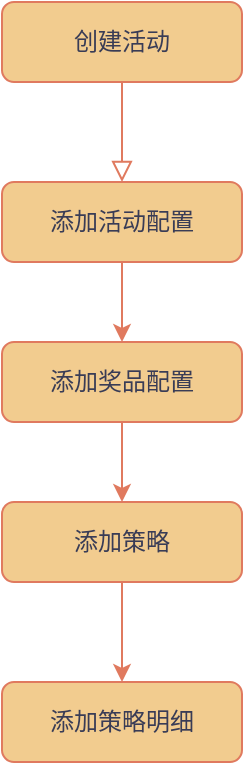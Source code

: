 <mxfile version="21.2.9" type="github" pages="2">
  <diagram id="C5RBs43oDa-KdzZeNtuy" name="创建活动">
    <mxGraphModel dx="1050" dy="549" grid="1" gridSize="10" guides="1" tooltips="1" connect="1" arrows="1" fold="1" page="1" pageScale="1" pageWidth="827" pageHeight="1169" math="0" shadow="0">
      <root>
        <mxCell id="WIyWlLk6GJQsqaUBKTNV-0" />
        <mxCell id="WIyWlLk6GJQsqaUBKTNV-1" parent="WIyWlLk6GJQsqaUBKTNV-0" />
        <mxCell id="WIyWlLk6GJQsqaUBKTNV-2" value="" style="rounded=0;html=1;jettySize=auto;orthogonalLoop=1;fontSize=11;endArrow=block;endFill=0;endSize=8;strokeWidth=1;shadow=0;labelBackgroundColor=none;edgeStyle=orthogonalEdgeStyle;strokeColor=#E07A5F;fontColor=default;" parent="WIyWlLk6GJQsqaUBKTNV-1" source="WIyWlLk6GJQsqaUBKTNV-3" edge="1">
          <mxGeometry relative="1" as="geometry">
            <mxPoint x="220" y="170" as="targetPoint" />
          </mxGeometry>
        </mxCell>
        <mxCell id="WIyWlLk6GJQsqaUBKTNV-3" value="创建活动" style="rounded=1;whiteSpace=wrap;html=1;fontSize=12;glass=0;strokeWidth=1;shadow=0;labelBackgroundColor=none;fillColor=#F2CC8F;strokeColor=#E07A5F;fontColor=#393C56;" parent="WIyWlLk6GJQsqaUBKTNV-1" vertex="1">
          <mxGeometry x="160" y="80" width="120" height="40" as="geometry" />
        </mxCell>
        <mxCell id="NRBCZEfhZqXu91uGqOcq-2" value="" style="edgeStyle=orthogonalEdgeStyle;rounded=0;orthogonalLoop=1;jettySize=auto;html=1;labelBackgroundColor=none;strokeColor=#E07A5F;fontColor=default;" edge="1" parent="WIyWlLk6GJQsqaUBKTNV-1" source="WIyWlLk6GJQsqaUBKTNV-7" target="WIyWlLk6GJQsqaUBKTNV-12">
          <mxGeometry relative="1" as="geometry" />
        </mxCell>
        <mxCell id="WIyWlLk6GJQsqaUBKTNV-7" value="添加活动配置" style="rounded=1;whiteSpace=wrap;html=1;fontSize=12;glass=0;strokeWidth=1;shadow=0;labelBackgroundColor=none;fillColor=#F2CC8F;strokeColor=#E07A5F;fontColor=#393C56;" parent="WIyWlLk6GJQsqaUBKTNV-1" vertex="1">
          <mxGeometry x="160" y="170" width="120" height="40" as="geometry" />
        </mxCell>
        <mxCell id="NRBCZEfhZqXu91uGqOcq-4" value="" style="edgeStyle=orthogonalEdgeStyle;rounded=0;orthogonalLoop=1;jettySize=auto;html=1;labelBackgroundColor=none;strokeColor=#E07A5F;fontColor=default;" edge="1" parent="WIyWlLk6GJQsqaUBKTNV-1" source="WIyWlLk6GJQsqaUBKTNV-11" target="NRBCZEfhZqXu91uGqOcq-0">
          <mxGeometry relative="1" as="geometry" />
        </mxCell>
        <mxCell id="WIyWlLk6GJQsqaUBKTNV-11" value="添加策略" style="rounded=1;whiteSpace=wrap;html=1;fontSize=12;glass=0;strokeWidth=1;shadow=0;labelBackgroundColor=none;fillColor=#F2CC8F;strokeColor=#E07A5F;fontColor=#393C56;" parent="WIyWlLk6GJQsqaUBKTNV-1" vertex="1">
          <mxGeometry x="160" y="330" width="120" height="40" as="geometry" />
        </mxCell>
        <mxCell id="NRBCZEfhZqXu91uGqOcq-3" value="" style="edgeStyle=orthogonalEdgeStyle;rounded=0;orthogonalLoop=1;jettySize=auto;html=1;labelBackgroundColor=none;strokeColor=#E07A5F;fontColor=default;" edge="1" parent="WIyWlLk6GJQsqaUBKTNV-1" source="WIyWlLk6GJQsqaUBKTNV-12" target="WIyWlLk6GJQsqaUBKTNV-11">
          <mxGeometry relative="1" as="geometry" />
        </mxCell>
        <mxCell id="WIyWlLk6GJQsqaUBKTNV-12" value="添加奖品配置" style="rounded=1;whiteSpace=wrap;html=1;fontSize=12;glass=0;strokeWidth=1;shadow=0;labelBackgroundColor=none;fillColor=#F2CC8F;strokeColor=#E07A5F;fontColor=#393C56;" parent="WIyWlLk6GJQsqaUBKTNV-1" vertex="1">
          <mxGeometry x="160" y="250" width="120" height="40" as="geometry" />
        </mxCell>
        <mxCell id="NRBCZEfhZqXu91uGqOcq-0" value="添加策略明细" style="rounded=1;whiteSpace=wrap;html=1;fontSize=12;glass=0;strokeWidth=1;shadow=0;labelBackgroundColor=none;fillColor=#F2CC8F;strokeColor=#E07A5F;fontColor=#393C56;" vertex="1" parent="WIyWlLk6GJQsqaUBKTNV-1">
          <mxGeometry x="160" y="420" width="120" height="40" as="geometry" />
        </mxCell>
      </root>
    </mxGraphModel>
  </diagram>
  <diagram id="ECwiSCp8HuZSMyAcB4ne" name="抽奖流程">
    <mxGraphModel dx="2327" dy="1953" grid="1" gridSize="10" guides="1" tooltips="1" connect="1" arrows="1" fold="1" page="1" pageScale="1" pageWidth="827" pageHeight="1169" math="0" shadow="0">
      <root>
        <mxCell id="0" />
        <mxCell id="1" parent="0" />
        <mxCell id="-Rx22H82Bghy7LqqbVZF-41" value="" style="edgeStyle=orthogonalEdgeStyle;rounded=0;orthogonalLoop=1;jettySize=auto;html=1;strokeColor=#E07A5F;fontColor=#393C56;fillColor=#F2CC8F;" edge="1" parent="1" source="-Rx22H82Bghy7LqqbVZF-2" target="-Rx22H82Bghy7LqqbVZF-13">
          <mxGeometry relative="1" as="geometry" />
        </mxCell>
        <mxCell id="-Rx22H82Bghy7LqqbVZF-2" value="开始" style="rounded=1;whiteSpace=wrap;html=1;strokeColor=#E07A5F;fontColor=#393C56;fillColor=#F2CC8F;labelBackgroundColor=none;" vertex="1" parent="1">
          <mxGeometry x="250" y="-20" width="120" height="60" as="geometry" />
        </mxCell>
        <mxCell id="-Rx22H82Bghy7LqqbVZF-43" value="" style="edgeStyle=orthogonalEdgeStyle;rounded=0;orthogonalLoop=1;jettySize=auto;html=1;strokeColor=#E07A5F;fontColor=#393C56;fillColor=#F2CC8F;" edge="1" parent="1" source="-Rx22H82Bghy7LqqbVZF-3" target="-Rx22H82Bghy7LqqbVZF-5">
          <mxGeometry relative="1" as="geometry" />
        </mxCell>
        <mxCell id="-Rx22H82Bghy7LqqbVZF-3" value="检查和初始化数据" style="rounded=0;whiteSpace=wrap;html=1;strokeColor=#E07A5F;fontColor=#393C56;fillColor=#F2CC8F;" vertex="1" parent="1">
          <mxGeometry x="250" y="200" width="120" height="60" as="geometry" />
        </mxCell>
        <mxCell id="-Rx22H82Bghy7LqqbVZF-4" value="结束" style="rounded=1;whiteSpace=wrap;html=1;strokeColor=#E07A5F;fontColor=#393C56;fillColor=#F2CC8F;labelBackgroundColor=none;" vertex="1" parent="1">
          <mxGeometry x="1040" y="1050" width="120" height="60" as="geometry" />
        </mxCell>
        <mxCell id="-Rx22H82Bghy7LqqbVZF-50" value="" style="edgeStyle=orthogonalEdgeStyle;rounded=0;orthogonalLoop=1;jettySize=auto;html=1;strokeColor=#E07A5F;fontColor=#393C56;fillColor=#F2CC8F;" edge="1" parent="1" source="-Rx22H82Bghy7LqqbVZF-6" target="-Rx22H82Bghy7LqqbVZF-11">
          <mxGeometry relative="1" as="geometry" />
        </mxCell>
        <mxCell id="-Rx22H82Bghy7LqqbVZF-6" value="初始化数据" style="rounded=0;whiteSpace=wrap;html=1;strokeColor=#E07A5F;fontColor=#393C56;fillColor=#F2CC8F;" vertex="1" parent="1">
          <mxGeometry x="250" y="552" width="120" height="65" as="geometry" />
        </mxCell>
        <mxCell id="-Rx22H82Bghy7LqqbVZF-9" value="" style="edgeStyle=orthogonalEdgeStyle;rounded=0;orthogonalLoop=1;jettySize=auto;html=1;strokeColor=#E07A5F;fontColor=#393C56;fillColor=#F2CC8F;" edge="1" parent="1" source="-Rx22H82Bghy7LqqbVZF-8" target="-Rx22H82Bghy7LqqbVZF-6">
          <mxGeometry relative="1" as="geometry" />
        </mxCell>
        <mxCell id="-Rx22H82Bghy7LqqbVZF-48" style="edgeStyle=orthogonalEdgeStyle;rounded=0;orthogonalLoop=1;jettySize=auto;html=1;strokeColor=#E07A5F;fontColor=#393C56;fillColor=#F2CC8F;" edge="1" parent="1" source="-Rx22H82Bghy7LqqbVZF-8" target="-Rx22H82Bghy7LqqbVZF-4">
          <mxGeometry relative="1" as="geometry" />
        </mxCell>
        <mxCell id="-Rx22H82Bghy7LqqbVZF-49" value="否" style="edgeLabel;html=1;align=center;verticalAlign=middle;resizable=0;points=[];fontColor=#393C56;" vertex="1" connectable="0" parent="-Rx22H82Bghy7LqqbVZF-48">
          <mxGeometry x="-0.845" y="1" relative="1" as="geometry">
            <mxPoint as="offset" />
          </mxGeometry>
        </mxCell>
        <mxCell id="-Rx22H82Bghy7LqqbVZF-8" value="检查数据是否有初始化" style="rhombus;whiteSpace=wrap;html=1;strokeColor=#E07A5F;fontColor=#393C56;fillColor=#F2CC8F;" vertex="1" parent="1">
          <mxGeometry x="255" y="390" width="110" height="120" as="geometry" />
        </mxCell>
        <mxCell id="-Rx22H82Bghy7LqqbVZF-10" value="否" style="text;html=1;strokeColor=none;fillColor=none;align=center;verticalAlign=middle;whiteSpace=wrap;rounded=0;fontColor=#393C56;" vertex="1" parent="1">
          <mxGeometry x="305" y="510" width="60" height="30" as="geometry" />
        </mxCell>
        <mxCell id="-Rx22H82Bghy7LqqbVZF-51" value="" style="edgeStyle=orthogonalEdgeStyle;rounded=0;orthogonalLoop=1;jettySize=auto;html=1;strokeColor=#E07A5F;fontColor=#393C56;fillColor=#F2CC8F;" edge="1" parent="1" source="-Rx22H82Bghy7LqqbVZF-11" target="-Rx22H82Bghy7LqqbVZF-12">
          <mxGeometry relative="1" as="geometry" />
        </mxCell>
        <mxCell id="-Rx22H82Bghy7LqqbVZF-11" value="保存奖品概率信息" style="rounded=0;whiteSpace=wrap;html=1;strokeColor=#E07A5F;fontColor=#393C56;fillColor=#F2CC8F;" vertex="1" parent="1">
          <mxGeometry x="390" y="552" width="120" height="65" as="geometry" />
        </mxCell>
        <mxCell id="-Rx22H82Bghy7LqqbVZF-12" value="单项概率缓存抽奖信息" style="rounded=0;whiteSpace=wrap;html=1;strokeColor=#E07A5F;fontColor=#393C56;fillColor=#F2CC8F;" vertex="1" parent="1">
          <mxGeometry x="540" y="552" width="120" height="65" as="geometry" />
        </mxCell>
        <mxCell id="-Rx22H82Bghy7LqqbVZF-55" value="" style="edgeStyle=orthogonalEdgeStyle;rounded=0;orthogonalLoop=1;jettySize=auto;html=1;strokeColor=#E07A5F;fontColor=#393C56;fillColor=#F2CC8F;" edge="1" parent="1" source="-Rx22H82Bghy7LqqbVZF-13" target="-Rx22H82Bghy7LqqbVZF-3">
          <mxGeometry relative="1" as="geometry" />
        </mxCell>
        <mxCell id="-Rx22H82Bghy7LqqbVZF-13" value="获取抽奖策略" style="rounded=0;whiteSpace=wrap;html=1;strokeColor=#E07A5F;fontColor=#393C56;fillColor=#F2CC8F;" vertex="1" parent="1">
          <mxGeometry x="250" y="80" width="120" height="60" as="geometry" />
        </mxCell>
        <mxCell id="-Rx22H82Bghy7LqqbVZF-58" style="edgeStyle=orthogonalEdgeStyle;rounded=0;orthogonalLoop=1;jettySize=auto;html=1;entryX=0.5;entryY=0;entryDx=0;entryDy=0;strokeColor=#E07A5F;fontColor=#393C56;fillColor=#F2CC8F;" edge="1" parent="1" source="-Rx22H82Bghy7LqqbVZF-14" target="-Rx22H82Bghy7LqqbVZF-16">
          <mxGeometry relative="1" as="geometry" />
        </mxCell>
        <mxCell id="-Rx22H82Bghy7LqqbVZF-14" value="获取不在抽奖范围内的奖品" style="rounded=0;whiteSpace=wrap;html=1;strokeColor=#E07A5F;fontColor=#393C56;fillColor=#F2CC8F;" vertex="1" parent="1">
          <mxGeometry x="255" y="670" width="120" height="60" as="geometry" />
        </mxCell>
        <mxCell id="-Rx22H82Bghy7LqqbVZF-15" value="&lt;pre style=&quot;background-color:#ffffff;color:#080808;font-family:&#39;宋体&#39;,monospace;font-size:9.8pt;&quot;&gt;包括：奖品库存为空、风控策略、临时调整等&lt;/pre&gt;" style="text;html=1;strokeColor=none;fillColor=none;align=center;verticalAlign=middle;whiteSpace=wrap;rounded=0;fontColor=#393C56;" vertex="1" parent="1">
          <mxGeometry x="-10" y="685" width="260" height="30" as="geometry" />
        </mxCell>
        <mxCell id="-Rx22H82Bghy7LqqbVZF-30" value="" style="edgeStyle=orthogonalEdgeStyle;rounded=0;orthogonalLoop=1;jettySize=auto;html=1;strokeColor=#E07A5F;fontColor=#393C56;fillColor=#F2CC8F;" edge="1" parent="1" source="-Rx22H82Bghy7LqqbVZF-16" target="-Rx22H82Bghy7LqqbVZF-20">
          <mxGeometry relative="1" as="geometry" />
        </mxCell>
        <mxCell id="-Rx22H82Bghy7LqqbVZF-31" style="edgeStyle=orthogonalEdgeStyle;rounded=0;orthogonalLoop=1;jettySize=auto;html=1;entryX=0;entryY=0.5;entryDx=0;entryDy=0;strokeColor=#E07A5F;fontColor=#393C56;fillColor=#F2CC8F;" edge="1" parent="1" source="-Rx22H82Bghy7LqqbVZF-16" target="-Rx22H82Bghy7LqqbVZF-19">
          <mxGeometry relative="1" as="geometry" />
        </mxCell>
        <mxCell id="-Rx22H82Bghy7LqqbVZF-16" value="执行抽奖算法" style="rounded=0;whiteSpace=wrap;html=1;strokeColor=#E07A5F;fontColor=#393C56;fillColor=#F2CC8F;" vertex="1" parent="1">
          <mxGeometry x="255" y="820" width="120" height="60" as="geometry" />
        </mxCell>
        <mxCell id="-Rx22H82Bghy7LqqbVZF-53" style="edgeStyle=orthogonalEdgeStyle;rounded=0;orthogonalLoop=1;jettySize=auto;html=1;entryX=0.44;entryY=0.033;entryDx=0;entryDy=0;entryPerimeter=0;strokeColor=#E07A5F;fontColor=#393C56;fillColor=#F2CC8F;" edge="1" parent="1" source="-Rx22H82Bghy7LqqbVZF-17" target="-Rx22H82Bghy7LqqbVZF-14">
          <mxGeometry relative="1" as="geometry" />
        </mxCell>
        <mxCell id="-Rx22H82Bghy7LqqbVZF-17" value="" style="swimlane;startSize=0;strokeColor=#6c8ebf;fillColor=#dae8fc;" vertex="1" parent="1">
          <mxGeometry x="180" y="190" width="500" height="440" as="geometry" />
        </mxCell>
        <mxCell id="-Rx22H82Bghy7LqqbVZF-5" value="根据策略模式获取抽奖服务" style="rounded=0;whiteSpace=wrap;html=1;strokeColor=#E07A5F;fontColor=#393C56;fillColor=#F2CC8F;" vertex="1" parent="-Rx22H82Bghy7LqqbVZF-17">
          <mxGeometry x="70" y="110" width="120" height="60" as="geometry" />
        </mxCell>
        <mxCell id="-Rx22H82Bghy7LqqbVZF-59" style="edgeStyle=orthogonalEdgeStyle;rounded=0;orthogonalLoop=1;jettySize=auto;html=1;entryX=0;entryY=0.75;entryDx=0;entryDy=0;strokeColor=#E07A5F;fontColor=#393C56;fillColor=#F2CC8F;" edge="1" parent="1" source="-Rx22H82Bghy7LqqbVZF-18" target="-Rx22H82Bghy7LqqbVZF-4">
          <mxGeometry relative="1" as="geometry">
            <Array as="points">
              <mxPoint x="315" y="1095" />
            </Array>
          </mxGeometry>
        </mxCell>
        <mxCell id="-Rx22H82Bghy7LqqbVZF-18" value="返回抽奖结果，扣将库存" style="rounded=0;whiteSpace=wrap;html=1;strokeColor=#E07A5F;fontColor=#393C56;fillColor=#F2CC8F;" vertex="1" parent="1">
          <mxGeometry x="255" y="920" width="120" height="60" as="geometry" />
        </mxCell>
        <mxCell id="-Rx22H82Bghy7LqqbVZF-32" value="" style="edgeStyle=orthogonalEdgeStyle;rounded=0;orthogonalLoop=1;jettySize=auto;html=1;strokeColor=#E07A5F;fontColor=#393C56;fillColor=#F2CC8F;" edge="1" parent="1" source="-Rx22H82Bghy7LqqbVZF-19" target="-Rx22H82Bghy7LqqbVZF-21">
          <mxGeometry relative="1" as="geometry" />
        </mxCell>
        <mxCell id="-Rx22H82Bghy7LqqbVZF-19" value="单一抽奖算法" style="rounded=0;whiteSpace=wrap;html=1;strokeColor=#E07A5F;fontColor=#393C56;fillColor=#F2CC8F;" vertex="1" parent="1">
          <mxGeometry x="450" y="770" width="120" height="60" as="geometry" />
        </mxCell>
        <mxCell id="-Rx22H82Bghy7LqqbVZF-36" value="" style="edgeStyle=orthogonalEdgeStyle;rounded=0;orthogonalLoop=1;jettySize=auto;html=1;strokeColor=#E07A5F;fontColor=#393C56;fillColor=#F2CC8F;" edge="1" parent="1" source="-Rx22H82Bghy7LqqbVZF-20" target="-Rx22H82Bghy7LqqbVZF-34">
          <mxGeometry relative="1" as="geometry" />
        </mxCell>
        <mxCell id="-Rx22H82Bghy7LqqbVZF-20" value="必中抽奖算法" style="rounded=0;whiteSpace=wrap;html=1;strokeColor=#E07A5F;fontColor=#393C56;fillColor=#F2CC8F;" vertex="1" parent="1">
          <mxGeometry x="450" y="860" width="120" height="60" as="geometry" />
        </mxCell>
        <mxCell id="-Rx22H82Bghy7LqqbVZF-33" value="" style="edgeStyle=orthogonalEdgeStyle;rounded=0;orthogonalLoop=1;jettySize=auto;html=1;strokeColor=#E07A5F;fontColor=#393C56;fillColor=#F2CC8F;" edge="1" parent="1" source="-Rx22H82Bghy7LqqbVZF-21" target="-Rx22H82Bghy7LqqbVZF-22">
          <mxGeometry relative="1" as="geometry" />
        </mxCell>
        <mxCell id="-Rx22H82Bghy7LqqbVZF-21" value="获取单项概率抽奖缓存信息" style="rounded=0;whiteSpace=wrap;html=1;strokeColor=#E07A5F;fontColor=#393C56;fillColor=#F2CC8F;" vertex="1" parent="1">
          <mxGeometry x="600" y="770" width="120" height="60" as="geometry" />
        </mxCell>
        <mxCell id="-Rx22H82Bghy7LqqbVZF-25" value="" style="edgeStyle=orthogonalEdgeStyle;rounded=0;orthogonalLoop=1;jettySize=auto;html=1;strokeColor=#E07A5F;fontColor=#393C56;fillColor=#F2CC8F;" edge="1" parent="1" source="-Rx22H82Bghy7LqqbVZF-22" target="-Rx22H82Bghy7LqqbVZF-24">
          <mxGeometry relative="1" as="geometry" />
        </mxCell>
        <mxCell id="-Rx22H82Bghy7LqqbVZF-22" value="生成随机数，根据斐波那契获取索引下标" style="rounded=0;whiteSpace=wrap;html=1;strokeColor=#E07A5F;fontColor=#393C56;fillColor=#F2CC8F;" vertex="1" parent="1">
          <mxGeometry x="750" y="770" width="120" height="60" as="geometry" />
        </mxCell>
        <mxCell id="-Rx22H82Bghy7LqqbVZF-29" style="edgeStyle=orthogonalEdgeStyle;rounded=0;orthogonalLoop=1;jettySize=auto;html=1;entryX=1;entryY=0.75;entryDx=0;entryDy=0;strokeColor=#E07A5F;fontColor=#393C56;fillColor=#F2CC8F;" edge="1" parent="1" source="-Rx22H82Bghy7LqqbVZF-24" target="-Rx22H82Bghy7LqqbVZF-18">
          <mxGeometry relative="1" as="geometry">
            <Array as="points">
              <mxPoint x="970" y="965" />
            </Array>
          </mxGeometry>
        </mxCell>
        <mxCell id="-Rx22H82Bghy7LqqbVZF-24" value="结果是否包含在被排除的奖品id中" style="rhombus;whiteSpace=wrap;html=1;strokeColor=#E07A5F;fontColor=#393C56;fillColor=#F2CC8F;" vertex="1" parent="1">
          <mxGeometry x="920" y="740" width="100" height="120" as="geometry" />
        </mxCell>
        <mxCell id="-Rx22H82Bghy7LqqbVZF-28" value="是" style="text;html=1;align=center;verticalAlign=middle;resizable=0;points=[];autosize=1;strokeColor=none;fillColor=none;fontColor=#393C56;" vertex="1" parent="1">
          <mxGeometry x="750" y="940" width="40" height="30" as="geometry" />
        </mxCell>
        <mxCell id="-Rx22H82Bghy7LqqbVZF-37" value="" style="edgeStyle=orthogonalEdgeStyle;rounded=0;orthogonalLoop=1;jettySize=auto;html=1;strokeColor=#E07A5F;fontColor=#393C56;fillColor=#F2CC8F;" edge="1" parent="1" source="-Rx22H82Bghy7LqqbVZF-34" target="-Rx22H82Bghy7LqqbVZF-35">
          <mxGeometry relative="1" as="geometry" />
        </mxCell>
        <mxCell id="-Rx22H82Bghy7LqqbVZF-34" value="获取抽奖信息，排除掉不在抽奖范围内的i奖品id值" style="rounded=0;whiteSpace=wrap;html=1;strokeColor=#E07A5F;fontColor=#393C56;fillColor=#F2CC8F;" vertex="1" parent="1">
          <mxGeometry x="600" y="860" width="120" height="60" as="geometry" />
        </mxCell>
        <mxCell id="-Rx22H82Bghy7LqqbVZF-40" style="edgeStyle=orthogonalEdgeStyle;rounded=0;orthogonalLoop=1;jettySize=auto;html=1;entryX=1;entryY=0.75;entryDx=0;entryDy=0;strokeColor=#E07A5F;fontColor=#393C56;fillColor=#F2CC8F;" edge="1" parent="1" source="-Rx22H82Bghy7LqqbVZF-35" target="-Rx22H82Bghy7LqqbVZF-18">
          <mxGeometry relative="1" as="geometry">
            <Array as="points">
              <mxPoint x="890" y="890" />
              <mxPoint x="890" y="965" />
            </Array>
          </mxGeometry>
        </mxCell>
        <mxCell id="-Rx22H82Bghy7LqqbVZF-35" value="重新计算奖品的概率值，生一个随机数，抽取中间值，返回中奖结果" style="rounded=0;whiteSpace=wrap;html=1;strokeColor=#E07A5F;fontColor=#393C56;fillColor=#F2CC8F;" vertex="1" parent="1">
          <mxGeometry x="750" y="860" width="120" height="60" as="geometry" />
        </mxCell>
        <mxCell id="-Rx22H82Bghy7LqqbVZF-44" value="" style="edgeStyle=orthogonalEdgeStyle;rounded=0;orthogonalLoop=1;jettySize=auto;html=1;strokeColor=#E07A5F;fontColor=#393C56;fillColor=#F2CC8F;" edge="1" parent="1" source="-Rx22H82Bghy7LqqbVZF-5" target="-Rx22H82Bghy7LqqbVZF-8">
          <mxGeometry relative="1" as="geometry" />
        </mxCell>
        <mxCell id="-Rx22H82Bghy7LqqbVZF-52" value="" style="swimlane;startSize=0;strokeColor=#6c8ebf;fillColor=#dae8fc;" vertex="1" parent="1">
          <mxGeometry x="235" y="740" width="825" height="260" as="geometry" />
        </mxCell>
      </root>
    </mxGraphModel>
  </diagram>
</mxfile>
